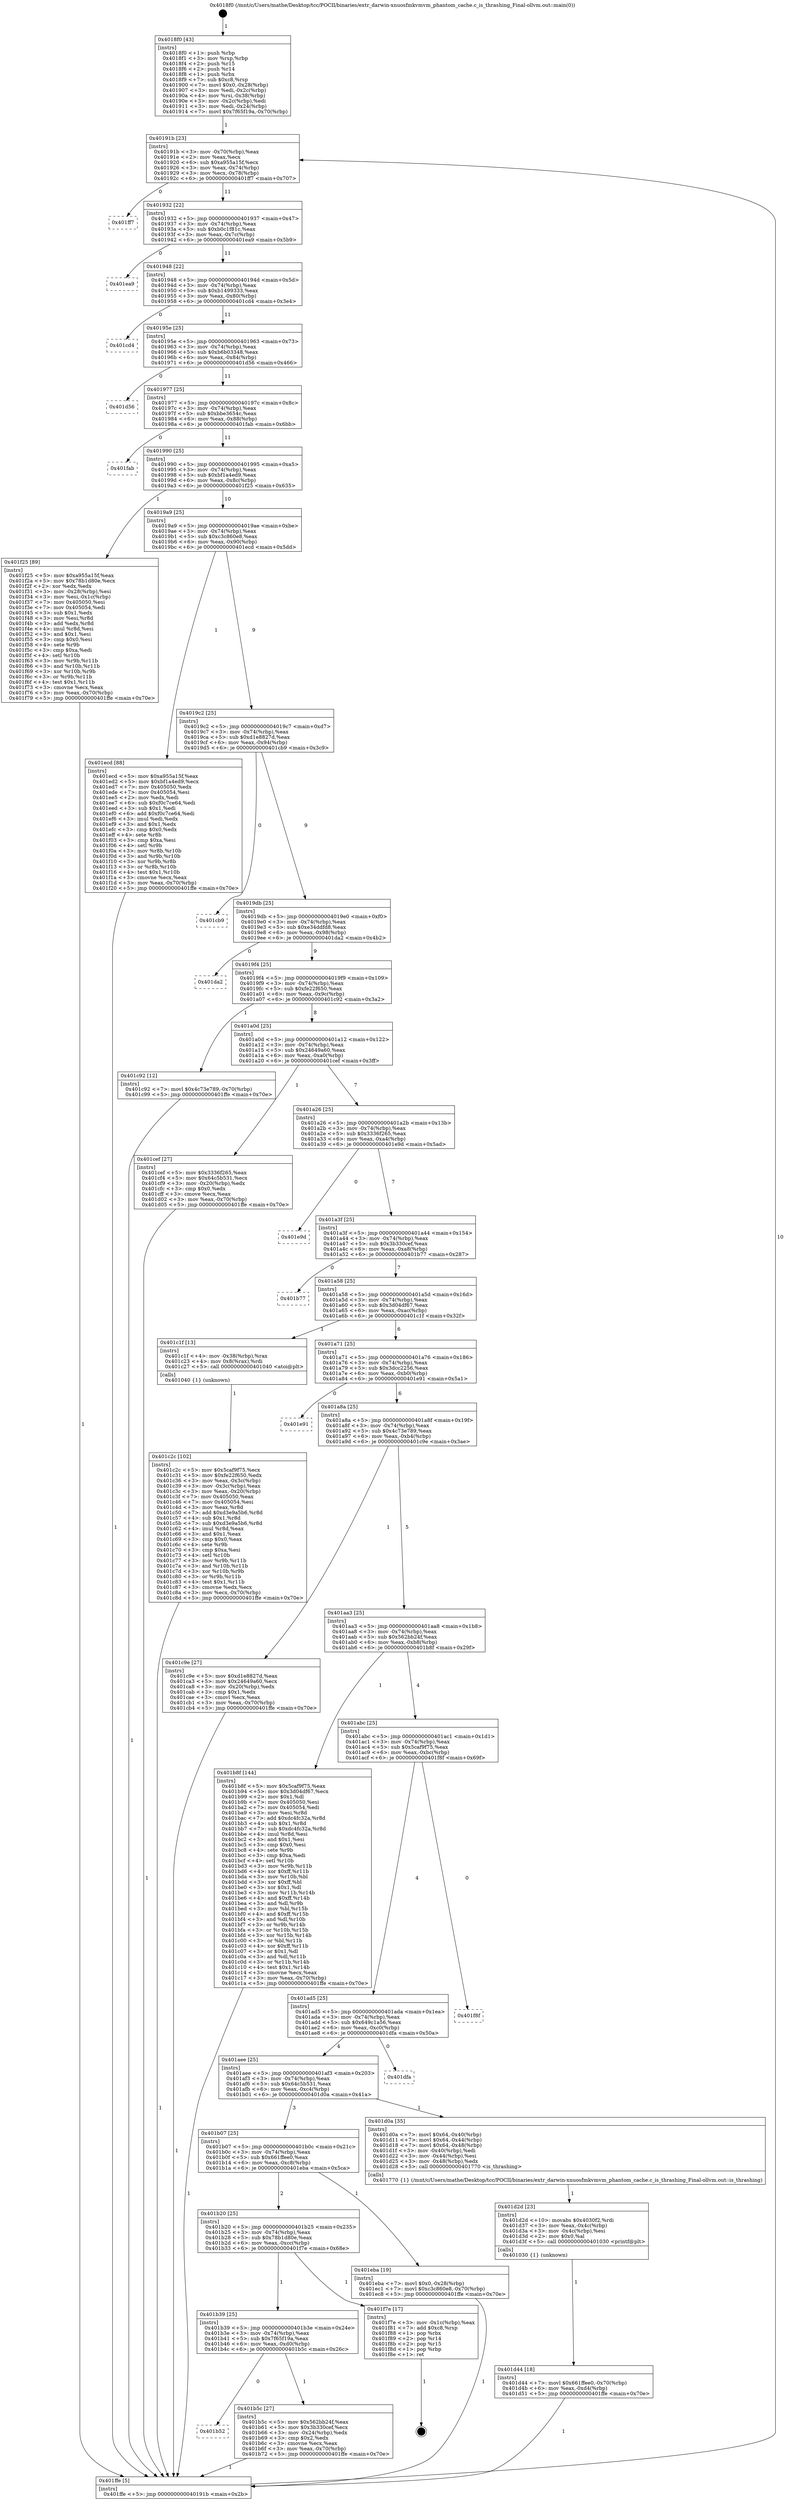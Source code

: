 digraph "0x4018f0" {
  label = "0x4018f0 (/mnt/c/Users/mathe/Desktop/tcc/POCII/binaries/extr_darwin-xnuosfmkvmvm_phantom_cache.c_is_thrashing_Final-ollvm.out::main(0))"
  labelloc = "t"
  node[shape=record]

  Entry [label="",width=0.3,height=0.3,shape=circle,fillcolor=black,style=filled]
  "0x40191b" [label="{
     0x40191b [23]\l
     | [instrs]\l
     &nbsp;&nbsp;0x40191b \<+3\>: mov -0x70(%rbp),%eax\l
     &nbsp;&nbsp;0x40191e \<+2\>: mov %eax,%ecx\l
     &nbsp;&nbsp;0x401920 \<+6\>: sub $0xa955a15f,%ecx\l
     &nbsp;&nbsp;0x401926 \<+3\>: mov %eax,-0x74(%rbp)\l
     &nbsp;&nbsp;0x401929 \<+3\>: mov %ecx,-0x78(%rbp)\l
     &nbsp;&nbsp;0x40192c \<+6\>: je 0000000000401ff7 \<main+0x707\>\l
  }"]
  "0x401ff7" [label="{
     0x401ff7\l
  }", style=dashed]
  "0x401932" [label="{
     0x401932 [22]\l
     | [instrs]\l
     &nbsp;&nbsp;0x401932 \<+5\>: jmp 0000000000401937 \<main+0x47\>\l
     &nbsp;&nbsp;0x401937 \<+3\>: mov -0x74(%rbp),%eax\l
     &nbsp;&nbsp;0x40193a \<+5\>: sub $0xb0c1f81c,%eax\l
     &nbsp;&nbsp;0x40193f \<+3\>: mov %eax,-0x7c(%rbp)\l
     &nbsp;&nbsp;0x401942 \<+6\>: je 0000000000401ea9 \<main+0x5b9\>\l
  }"]
  Exit [label="",width=0.3,height=0.3,shape=circle,fillcolor=black,style=filled,peripheries=2]
  "0x401ea9" [label="{
     0x401ea9\l
  }", style=dashed]
  "0x401948" [label="{
     0x401948 [22]\l
     | [instrs]\l
     &nbsp;&nbsp;0x401948 \<+5\>: jmp 000000000040194d \<main+0x5d\>\l
     &nbsp;&nbsp;0x40194d \<+3\>: mov -0x74(%rbp),%eax\l
     &nbsp;&nbsp;0x401950 \<+5\>: sub $0xb1499333,%eax\l
     &nbsp;&nbsp;0x401955 \<+3\>: mov %eax,-0x80(%rbp)\l
     &nbsp;&nbsp;0x401958 \<+6\>: je 0000000000401cd4 \<main+0x3e4\>\l
  }"]
  "0x401d44" [label="{
     0x401d44 [18]\l
     | [instrs]\l
     &nbsp;&nbsp;0x401d44 \<+7\>: movl $0x661ffee0,-0x70(%rbp)\l
     &nbsp;&nbsp;0x401d4b \<+6\>: mov %eax,-0xd4(%rbp)\l
     &nbsp;&nbsp;0x401d51 \<+5\>: jmp 0000000000401ffe \<main+0x70e\>\l
  }"]
  "0x401cd4" [label="{
     0x401cd4\l
  }", style=dashed]
  "0x40195e" [label="{
     0x40195e [25]\l
     | [instrs]\l
     &nbsp;&nbsp;0x40195e \<+5\>: jmp 0000000000401963 \<main+0x73\>\l
     &nbsp;&nbsp;0x401963 \<+3\>: mov -0x74(%rbp),%eax\l
     &nbsp;&nbsp;0x401966 \<+5\>: sub $0xb6b03348,%eax\l
     &nbsp;&nbsp;0x40196b \<+6\>: mov %eax,-0x84(%rbp)\l
     &nbsp;&nbsp;0x401971 \<+6\>: je 0000000000401d56 \<main+0x466\>\l
  }"]
  "0x401d2d" [label="{
     0x401d2d [23]\l
     | [instrs]\l
     &nbsp;&nbsp;0x401d2d \<+10\>: movabs $0x4030f2,%rdi\l
     &nbsp;&nbsp;0x401d37 \<+3\>: mov %eax,-0x4c(%rbp)\l
     &nbsp;&nbsp;0x401d3a \<+3\>: mov -0x4c(%rbp),%esi\l
     &nbsp;&nbsp;0x401d3d \<+2\>: mov $0x0,%al\l
     &nbsp;&nbsp;0x401d3f \<+5\>: call 0000000000401030 \<printf@plt\>\l
     | [calls]\l
     &nbsp;&nbsp;0x401030 \{1\} (unknown)\l
  }"]
  "0x401d56" [label="{
     0x401d56\l
  }", style=dashed]
  "0x401977" [label="{
     0x401977 [25]\l
     | [instrs]\l
     &nbsp;&nbsp;0x401977 \<+5\>: jmp 000000000040197c \<main+0x8c\>\l
     &nbsp;&nbsp;0x40197c \<+3\>: mov -0x74(%rbp),%eax\l
     &nbsp;&nbsp;0x40197f \<+5\>: sub $0xbbe3654c,%eax\l
     &nbsp;&nbsp;0x401984 \<+6\>: mov %eax,-0x88(%rbp)\l
     &nbsp;&nbsp;0x40198a \<+6\>: je 0000000000401fab \<main+0x6bb\>\l
  }"]
  "0x401c2c" [label="{
     0x401c2c [102]\l
     | [instrs]\l
     &nbsp;&nbsp;0x401c2c \<+5\>: mov $0x5caf9f75,%ecx\l
     &nbsp;&nbsp;0x401c31 \<+5\>: mov $0xfe22f650,%edx\l
     &nbsp;&nbsp;0x401c36 \<+3\>: mov %eax,-0x3c(%rbp)\l
     &nbsp;&nbsp;0x401c39 \<+3\>: mov -0x3c(%rbp),%eax\l
     &nbsp;&nbsp;0x401c3c \<+3\>: mov %eax,-0x20(%rbp)\l
     &nbsp;&nbsp;0x401c3f \<+7\>: mov 0x405050,%eax\l
     &nbsp;&nbsp;0x401c46 \<+7\>: mov 0x405054,%esi\l
     &nbsp;&nbsp;0x401c4d \<+3\>: mov %eax,%r8d\l
     &nbsp;&nbsp;0x401c50 \<+7\>: add $0xd3e9a5b6,%r8d\l
     &nbsp;&nbsp;0x401c57 \<+4\>: sub $0x1,%r8d\l
     &nbsp;&nbsp;0x401c5b \<+7\>: sub $0xd3e9a5b6,%r8d\l
     &nbsp;&nbsp;0x401c62 \<+4\>: imul %r8d,%eax\l
     &nbsp;&nbsp;0x401c66 \<+3\>: and $0x1,%eax\l
     &nbsp;&nbsp;0x401c69 \<+3\>: cmp $0x0,%eax\l
     &nbsp;&nbsp;0x401c6c \<+4\>: sete %r9b\l
     &nbsp;&nbsp;0x401c70 \<+3\>: cmp $0xa,%esi\l
     &nbsp;&nbsp;0x401c73 \<+4\>: setl %r10b\l
     &nbsp;&nbsp;0x401c77 \<+3\>: mov %r9b,%r11b\l
     &nbsp;&nbsp;0x401c7a \<+3\>: and %r10b,%r11b\l
     &nbsp;&nbsp;0x401c7d \<+3\>: xor %r10b,%r9b\l
     &nbsp;&nbsp;0x401c80 \<+3\>: or %r9b,%r11b\l
     &nbsp;&nbsp;0x401c83 \<+4\>: test $0x1,%r11b\l
     &nbsp;&nbsp;0x401c87 \<+3\>: cmovne %edx,%ecx\l
     &nbsp;&nbsp;0x401c8a \<+3\>: mov %ecx,-0x70(%rbp)\l
     &nbsp;&nbsp;0x401c8d \<+5\>: jmp 0000000000401ffe \<main+0x70e\>\l
  }"]
  "0x401fab" [label="{
     0x401fab\l
  }", style=dashed]
  "0x401990" [label="{
     0x401990 [25]\l
     | [instrs]\l
     &nbsp;&nbsp;0x401990 \<+5\>: jmp 0000000000401995 \<main+0xa5\>\l
     &nbsp;&nbsp;0x401995 \<+3\>: mov -0x74(%rbp),%eax\l
     &nbsp;&nbsp;0x401998 \<+5\>: sub $0xbf1a4ed9,%eax\l
     &nbsp;&nbsp;0x40199d \<+6\>: mov %eax,-0x8c(%rbp)\l
     &nbsp;&nbsp;0x4019a3 \<+6\>: je 0000000000401f25 \<main+0x635\>\l
  }"]
  "0x4018f0" [label="{
     0x4018f0 [43]\l
     | [instrs]\l
     &nbsp;&nbsp;0x4018f0 \<+1\>: push %rbp\l
     &nbsp;&nbsp;0x4018f1 \<+3\>: mov %rsp,%rbp\l
     &nbsp;&nbsp;0x4018f4 \<+2\>: push %r15\l
     &nbsp;&nbsp;0x4018f6 \<+2\>: push %r14\l
     &nbsp;&nbsp;0x4018f8 \<+1\>: push %rbx\l
     &nbsp;&nbsp;0x4018f9 \<+7\>: sub $0xc8,%rsp\l
     &nbsp;&nbsp;0x401900 \<+7\>: movl $0x0,-0x28(%rbp)\l
     &nbsp;&nbsp;0x401907 \<+3\>: mov %edi,-0x2c(%rbp)\l
     &nbsp;&nbsp;0x40190a \<+4\>: mov %rsi,-0x38(%rbp)\l
     &nbsp;&nbsp;0x40190e \<+3\>: mov -0x2c(%rbp),%edi\l
     &nbsp;&nbsp;0x401911 \<+3\>: mov %edi,-0x24(%rbp)\l
     &nbsp;&nbsp;0x401914 \<+7\>: movl $0x7f65f19a,-0x70(%rbp)\l
  }"]
  "0x401f25" [label="{
     0x401f25 [89]\l
     | [instrs]\l
     &nbsp;&nbsp;0x401f25 \<+5\>: mov $0xa955a15f,%eax\l
     &nbsp;&nbsp;0x401f2a \<+5\>: mov $0x78b1d80e,%ecx\l
     &nbsp;&nbsp;0x401f2f \<+2\>: xor %edx,%edx\l
     &nbsp;&nbsp;0x401f31 \<+3\>: mov -0x28(%rbp),%esi\l
     &nbsp;&nbsp;0x401f34 \<+3\>: mov %esi,-0x1c(%rbp)\l
     &nbsp;&nbsp;0x401f37 \<+7\>: mov 0x405050,%esi\l
     &nbsp;&nbsp;0x401f3e \<+7\>: mov 0x405054,%edi\l
     &nbsp;&nbsp;0x401f45 \<+3\>: sub $0x1,%edx\l
     &nbsp;&nbsp;0x401f48 \<+3\>: mov %esi,%r8d\l
     &nbsp;&nbsp;0x401f4b \<+3\>: add %edx,%r8d\l
     &nbsp;&nbsp;0x401f4e \<+4\>: imul %r8d,%esi\l
     &nbsp;&nbsp;0x401f52 \<+3\>: and $0x1,%esi\l
     &nbsp;&nbsp;0x401f55 \<+3\>: cmp $0x0,%esi\l
     &nbsp;&nbsp;0x401f58 \<+4\>: sete %r9b\l
     &nbsp;&nbsp;0x401f5c \<+3\>: cmp $0xa,%edi\l
     &nbsp;&nbsp;0x401f5f \<+4\>: setl %r10b\l
     &nbsp;&nbsp;0x401f63 \<+3\>: mov %r9b,%r11b\l
     &nbsp;&nbsp;0x401f66 \<+3\>: and %r10b,%r11b\l
     &nbsp;&nbsp;0x401f69 \<+3\>: xor %r10b,%r9b\l
     &nbsp;&nbsp;0x401f6c \<+3\>: or %r9b,%r11b\l
     &nbsp;&nbsp;0x401f6f \<+4\>: test $0x1,%r11b\l
     &nbsp;&nbsp;0x401f73 \<+3\>: cmovne %ecx,%eax\l
     &nbsp;&nbsp;0x401f76 \<+3\>: mov %eax,-0x70(%rbp)\l
     &nbsp;&nbsp;0x401f79 \<+5\>: jmp 0000000000401ffe \<main+0x70e\>\l
  }"]
  "0x4019a9" [label="{
     0x4019a9 [25]\l
     | [instrs]\l
     &nbsp;&nbsp;0x4019a9 \<+5\>: jmp 00000000004019ae \<main+0xbe\>\l
     &nbsp;&nbsp;0x4019ae \<+3\>: mov -0x74(%rbp),%eax\l
     &nbsp;&nbsp;0x4019b1 \<+5\>: sub $0xc3c860e8,%eax\l
     &nbsp;&nbsp;0x4019b6 \<+6\>: mov %eax,-0x90(%rbp)\l
     &nbsp;&nbsp;0x4019bc \<+6\>: je 0000000000401ecd \<main+0x5dd\>\l
  }"]
  "0x401ffe" [label="{
     0x401ffe [5]\l
     | [instrs]\l
     &nbsp;&nbsp;0x401ffe \<+5\>: jmp 000000000040191b \<main+0x2b\>\l
  }"]
  "0x401ecd" [label="{
     0x401ecd [88]\l
     | [instrs]\l
     &nbsp;&nbsp;0x401ecd \<+5\>: mov $0xa955a15f,%eax\l
     &nbsp;&nbsp;0x401ed2 \<+5\>: mov $0xbf1a4ed9,%ecx\l
     &nbsp;&nbsp;0x401ed7 \<+7\>: mov 0x405050,%edx\l
     &nbsp;&nbsp;0x401ede \<+7\>: mov 0x405054,%esi\l
     &nbsp;&nbsp;0x401ee5 \<+2\>: mov %edx,%edi\l
     &nbsp;&nbsp;0x401ee7 \<+6\>: sub $0xf0c7ce64,%edi\l
     &nbsp;&nbsp;0x401eed \<+3\>: sub $0x1,%edi\l
     &nbsp;&nbsp;0x401ef0 \<+6\>: add $0xf0c7ce64,%edi\l
     &nbsp;&nbsp;0x401ef6 \<+3\>: imul %edi,%edx\l
     &nbsp;&nbsp;0x401ef9 \<+3\>: and $0x1,%edx\l
     &nbsp;&nbsp;0x401efc \<+3\>: cmp $0x0,%edx\l
     &nbsp;&nbsp;0x401eff \<+4\>: sete %r8b\l
     &nbsp;&nbsp;0x401f03 \<+3\>: cmp $0xa,%esi\l
     &nbsp;&nbsp;0x401f06 \<+4\>: setl %r9b\l
     &nbsp;&nbsp;0x401f0a \<+3\>: mov %r8b,%r10b\l
     &nbsp;&nbsp;0x401f0d \<+3\>: and %r9b,%r10b\l
     &nbsp;&nbsp;0x401f10 \<+3\>: xor %r9b,%r8b\l
     &nbsp;&nbsp;0x401f13 \<+3\>: or %r8b,%r10b\l
     &nbsp;&nbsp;0x401f16 \<+4\>: test $0x1,%r10b\l
     &nbsp;&nbsp;0x401f1a \<+3\>: cmovne %ecx,%eax\l
     &nbsp;&nbsp;0x401f1d \<+3\>: mov %eax,-0x70(%rbp)\l
     &nbsp;&nbsp;0x401f20 \<+5\>: jmp 0000000000401ffe \<main+0x70e\>\l
  }"]
  "0x4019c2" [label="{
     0x4019c2 [25]\l
     | [instrs]\l
     &nbsp;&nbsp;0x4019c2 \<+5\>: jmp 00000000004019c7 \<main+0xd7\>\l
     &nbsp;&nbsp;0x4019c7 \<+3\>: mov -0x74(%rbp),%eax\l
     &nbsp;&nbsp;0x4019ca \<+5\>: sub $0xd1e8827d,%eax\l
     &nbsp;&nbsp;0x4019cf \<+6\>: mov %eax,-0x94(%rbp)\l
     &nbsp;&nbsp;0x4019d5 \<+6\>: je 0000000000401cb9 \<main+0x3c9\>\l
  }"]
  "0x401b52" [label="{
     0x401b52\l
  }", style=dashed]
  "0x401cb9" [label="{
     0x401cb9\l
  }", style=dashed]
  "0x4019db" [label="{
     0x4019db [25]\l
     | [instrs]\l
     &nbsp;&nbsp;0x4019db \<+5\>: jmp 00000000004019e0 \<main+0xf0\>\l
     &nbsp;&nbsp;0x4019e0 \<+3\>: mov -0x74(%rbp),%eax\l
     &nbsp;&nbsp;0x4019e3 \<+5\>: sub $0xe34ddfd8,%eax\l
     &nbsp;&nbsp;0x4019e8 \<+6\>: mov %eax,-0x98(%rbp)\l
     &nbsp;&nbsp;0x4019ee \<+6\>: je 0000000000401da2 \<main+0x4b2\>\l
  }"]
  "0x401b5c" [label="{
     0x401b5c [27]\l
     | [instrs]\l
     &nbsp;&nbsp;0x401b5c \<+5\>: mov $0x562bb24f,%eax\l
     &nbsp;&nbsp;0x401b61 \<+5\>: mov $0x3b330cef,%ecx\l
     &nbsp;&nbsp;0x401b66 \<+3\>: mov -0x24(%rbp),%edx\l
     &nbsp;&nbsp;0x401b69 \<+3\>: cmp $0x2,%edx\l
     &nbsp;&nbsp;0x401b6c \<+3\>: cmovne %ecx,%eax\l
     &nbsp;&nbsp;0x401b6f \<+3\>: mov %eax,-0x70(%rbp)\l
     &nbsp;&nbsp;0x401b72 \<+5\>: jmp 0000000000401ffe \<main+0x70e\>\l
  }"]
  "0x401da2" [label="{
     0x401da2\l
  }", style=dashed]
  "0x4019f4" [label="{
     0x4019f4 [25]\l
     | [instrs]\l
     &nbsp;&nbsp;0x4019f4 \<+5\>: jmp 00000000004019f9 \<main+0x109\>\l
     &nbsp;&nbsp;0x4019f9 \<+3\>: mov -0x74(%rbp),%eax\l
     &nbsp;&nbsp;0x4019fc \<+5\>: sub $0xfe22f650,%eax\l
     &nbsp;&nbsp;0x401a01 \<+6\>: mov %eax,-0x9c(%rbp)\l
     &nbsp;&nbsp;0x401a07 \<+6\>: je 0000000000401c92 \<main+0x3a2\>\l
  }"]
  "0x401b39" [label="{
     0x401b39 [25]\l
     | [instrs]\l
     &nbsp;&nbsp;0x401b39 \<+5\>: jmp 0000000000401b3e \<main+0x24e\>\l
     &nbsp;&nbsp;0x401b3e \<+3\>: mov -0x74(%rbp),%eax\l
     &nbsp;&nbsp;0x401b41 \<+5\>: sub $0x7f65f19a,%eax\l
     &nbsp;&nbsp;0x401b46 \<+6\>: mov %eax,-0xd0(%rbp)\l
     &nbsp;&nbsp;0x401b4c \<+6\>: je 0000000000401b5c \<main+0x26c\>\l
  }"]
  "0x401c92" [label="{
     0x401c92 [12]\l
     | [instrs]\l
     &nbsp;&nbsp;0x401c92 \<+7\>: movl $0x4c73e789,-0x70(%rbp)\l
     &nbsp;&nbsp;0x401c99 \<+5\>: jmp 0000000000401ffe \<main+0x70e\>\l
  }"]
  "0x401a0d" [label="{
     0x401a0d [25]\l
     | [instrs]\l
     &nbsp;&nbsp;0x401a0d \<+5\>: jmp 0000000000401a12 \<main+0x122\>\l
     &nbsp;&nbsp;0x401a12 \<+3\>: mov -0x74(%rbp),%eax\l
     &nbsp;&nbsp;0x401a15 \<+5\>: sub $0x24649a60,%eax\l
     &nbsp;&nbsp;0x401a1a \<+6\>: mov %eax,-0xa0(%rbp)\l
     &nbsp;&nbsp;0x401a20 \<+6\>: je 0000000000401cef \<main+0x3ff\>\l
  }"]
  "0x401f7e" [label="{
     0x401f7e [17]\l
     | [instrs]\l
     &nbsp;&nbsp;0x401f7e \<+3\>: mov -0x1c(%rbp),%eax\l
     &nbsp;&nbsp;0x401f81 \<+7\>: add $0xc8,%rsp\l
     &nbsp;&nbsp;0x401f88 \<+1\>: pop %rbx\l
     &nbsp;&nbsp;0x401f89 \<+2\>: pop %r14\l
     &nbsp;&nbsp;0x401f8b \<+2\>: pop %r15\l
     &nbsp;&nbsp;0x401f8d \<+1\>: pop %rbp\l
     &nbsp;&nbsp;0x401f8e \<+1\>: ret\l
  }"]
  "0x401cef" [label="{
     0x401cef [27]\l
     | [instrs]\l
     &nbsp;&nbsp;0x401cef \<+5\>: mov $0x3336f265,%eax\l
     &nbsp;&nbsp;0x401cf4 \<+5\>: mov $0x64c5b531,%ecx\l
     &nbsp;&nbsp;0x401cf9 \<+3\>: mov -0x20(%rbp),%edx\l
     &nbsp;&nbsp;0x401cfc \<+3\>: cmp $0x0,%edx\l
     &nbsp;&nbsp;0x401cff \<+3\>: cmove %ecx,%eax\l
     &nbsp;&nbsp;0x401d02 \<+3\>: mov %eax,-0x70(%rbp)\l
     &nbsp;&nbsp;0x401d05 \<+5\>: jmp 0000000000401ffe \<main+0x70e\>\l
  }"]
  "0x401a26" [label="{
     0x401a26 [25]\l
     | [instrs]\l
     &nbsp;&nbsp;0x401a26 \<+5\>: jmp 0000000000401a2b \<main+0x13b\>\l
     &nbsp;&nbsp;0x401a2b \<+3\>: mov -0x74(%rbp),%eax\l
     &nbsp;&nbsp;0x401a2e \<+5\>: sub $0x3336f265,%eax\l
     &nbsp;&nbsp;0x401a33 \<+6\>: mov %eax,-0xa4(%rbp)\l
     &nbsp;&nbsp;0x401a39 \<+6\>: je 0000000000401e9d \<main+0x5ad\>\l
  }"]
  "0x401b20" [label="{
     0x401b20 [25]\l
     | [instrs]\l
     &nbsp;&nbsp;0x401b20 \<+5\>: jmp 0000000000401b25 \<main+0x235\>\l
     &nbsp;&nbsp;0x401b25 \<+3\>: mov -0x74(%rbp),%eax\l
     &nbsp;&nbsp;0x401b28 \<+5\>: sub $0x78b1d80e,%eax\l
     &nbsp;&nbsp;0x401b2d \<+6\>: mov %eax,-0xcc(%rbp)\l
     &nbsp;&nbsp;0x401b33 \<+6\>: je 0000000000401f7e \<main+0x68e\>\l
  }"]
  "0x401e9d" [label="{
     0x401e9d\l
  }", style=dashed]
  "0x401a3f" [label="{
     0x401a3f [25]\l
     | [instrs]\l
     &nbsp;&nbsp;0x401a3f \<+5\>: jmp 0000000000401a44 \<main+0x154\>\l
     &nbsp;&nbsp;0x401a44 \<+3\>: mov -0x74(%rbp),%eax\l
     &nbsp;&nbsp;0x401a47 \<+5\>: sub $0x3b330cef,%eax\l
     &nbsp;&nbsp;0x401a4c \<+6\>: mov %eax,-0xa8(%rbp)\l
     &nbsp;&nbsp;0x401a52 \<+6\>: je 0000000000401b77 \<main+0x287\>\l
  }"]
  "0x401eba" [label="{
     0x401eba [19]\l
     | [instrs]\l
     &nbsp;&nbsp;0x401eba \<+7\>: movl $0x0,-0x28(%rbp)\l
     &nbsp;&nbsp;0x401ec1 \<+7\>: movl $0xc3c860e8,-0x70(%rbp)\l
     &nbsp;&nbsp;0x401ec8 \<+5\>: jmp 0000000000401ffe \<main+0x70e\>\l
  }"]
  "0x401b77" [label="{
     0x401b77\l
  }", style=dashed]
  "0x401a58" [label="{
     0x401a58 [25]\l
     | [instrs]\l
     &nbsp;&nbsp;0x401a58 \<+5\>: jmp 0000000000401a5d \<main+0x16d\>\l
     &nbsp;&nbsp;0x401a5d \<+3\>: mov -0x74(%rbp),%eax\l
     &nbsp;&nbsp;0x401a60 \<+5\>: sub $0x3d04df67,%eax\l
     &nbsp;&nbsp;0x401a65 \<+6\>: mov %eax,-0xac(%rbp)\l
     &nbsp;&nbsp;0x401a6b \<+6\>: je 0000000000401c1f \<main+0x32f\>\l
  }"]
  "0x401b07" [label="{
     0x401b07 [25]\l
     | [instrs]\l
     &nbsp;&nbsp;0x401b07 \<+5\>: jmp 0000000000401b0c \<main+0x21c\>\l
     &nbsp;&nbsp;0x401b0c \<+3\>: mov -0x74(%rbp),%eax\l
     &nbsp;&nbsp;0x401b0f \<+5\>: sub $0x661ffee0,%eax\l
     &nbsp;&nbsp;0x401b14 \<+6\>: mov %eax,-0xc8(%rbp)\l
     &nbsp;&nbsp;0x401b1a \<+6\>: je 0000000000401eba \<main+0x5ca\>\l
  }"]
  "0x401c1f" [label="{
     0x401c1f [13]\l
     | [instrs]\l
     &nbsp;&nbsp;0x401c1f \<+4\>: mov -0x38(%rbp),%rax\l
     &nbsp;&nbsp;0x401c23 \<+4\>: mov 0x8(%rax),%rdi\l
     &nbsp;&nbsp;0x401c27 \<+5\>: call 0000000000401040 \<atoi@plt\>\l
     | [calls]\l
     &nbsp;&nbsp;0x401040 \{1\} (unknown)\l
  }"]
  "0x401a71" [label="{
     0x401a71 [25]\l
     | [instrs]\l
     &nbsp;&nbsp;0x401a71 \<+5\>: jmp 0000000000401a76 \<main+0x186\>\l
     &nbsp;&nbsp;0x401a76 \<+3\>: mov -0x74(%rbp),%eax\l
     &nbsp;&nbsp;0x401a79 \<+5\>: sub $0x3dcc2256,%eax\l
     &nbsp;&nbsp;0x401a7e \<+6\>: mov %eax,-0xb0(%rbp)\l
     &nbsp;&nbsp;0x401a84 \<+6\>: je 0000000000401e91 \<main+0x5a1\>\l
  }"]
  "0x401d0a" [label="{
     0x401d0a [35]\l
     | [instrs]\l
     &nbsp;&nbsp;0x401d0a \<+7\>: movl $0x64,-0x40(%rbp)\l
     &nbsp;&nbsp;0x401d11 \<+7\>: movl $0x64,-0x44(%rbp)\l
     &nbsp;&nbsp;0x401d18 \<+7\>: movl $0x64,-0x48(%rbp)\l
     &nbsp;&nbsp;0x401d1f \<+3\>: mov -0x40(%rbp),%edi\l
     &nbsp;&nbsp;0x401d22 \<+3\>: mov -0x44(%rbp),%esi\l
     &nbsp;&nbsp;0x401d25 \<+3\>: mov -0x48(%rbp),%edx\l
     &nbsp;&nbsp;0x401d28 \<+5\>: call 0000000000401770 \<is_thrashing\>\l
     | [calls]\l
     &nbsp;&nbsp;0x401770 \{1\} (/mnt/c/Users/mathe/Desktop/tcc/POCII/binaries/extr_darwin-xnuosfmkvmvm_phantom_cache.c_is_thrashing_Final-ollvm.out::is_thrashing)\l
  }"]
  "0x401e91" [label="{
     0x401e91\l
  }", style=dashed]
  "0x401a8a" [label="{
     0x401a8a [25]\l
     | [instrs]\l
     &nbsp;&nbsp;0x401a8a \<+5\>: jmp 0000000000401a8f \<main+0x19f\>\l
     &nbsp;&nbsp;0x401a8f \<+3\>: mov -0x74(%rbp),%eax\l
     &nbsp;&nbsp;0x401a92 \<+5\>: sub $0x4c73e789,%eax\l
     &nbsp;&nbsp;0x401a97 \<+6\>: mov %eax,-0xb4(%rbp)\l
     &nbsp;&nbsp;0x401a9d \<+6\>: je 0000000000401c9e \<main+0x3ae\>\l
  }"]
  "0x401aee" [label="{
     0x401aee [25]\l
     | [instrs]\l
     &nbsp;&nbsp;0x401aee \<+5\>: jmp 0000000000401af3 \<main+0x203\>\l
     &nbsp;&nbsp;0x401af3 \<+3\>: mov -0x74(%rbp),%eax\l
     &nbsp;&nbsp;0x401af6 \<+5\>: sub $0x64c5b531,%eax\l
     &nbsp;&nbsp;0x401afb \<+6\>: mov %eax,-0xc4(%rbp)\l
     &nbsp;&nbsp;0x401b01 \<+6\>: je 0000000000401d0a \<main+0x41a\>\l
  }"]
  "0x401c9e" [label="{
     0x401c9e [27]\l
     | [instrs]\l
     &nbsp;&nbsp;0x401c9e \<+5\>: mov $0xd1e8827d,%eax\l
     &nbsp;&nbsp;0x401ca3 \<+5\>: mov $0x24649a60,%ecx\l
     &nbsp;&nbsp;0x401ca8 \<+3\>: mov -0x20(%rbp),%edx\l
     &nbsp;&nbsp;0x401cab \<+3\>: cmp $0x1,%edx\l
     &nbsp;&nbsp;0x401cae \<+3\>: cmovl %ecx,%eax\l
     &nbsp;&nbsp;0x401cb1 \<+3\>: mov %eax,-0x70(%rbp)\l
     &nbsp;&nbsp;0x401cb4 \<+5\>: jmp 0000000000401ffe \<main+0x70e\>\l
  }"]
  "0x401aa3" [label="{
     0x401aa3 [25]\l
     | [instrs]\l
     &nbsp;&nbsp;0x401aa3 \<+5\>: jmp 0000000000401aa8 \<main+0x1b8\>\l
     &nbsp;&nbsp;0x401aa8 \<+3\>: mov -0x74(%rbp),%eax\l
     &nbsp;&nbsp;0x401aab \<+5\>: sub $0x562bb24f,%eax\l
     &nbsp;&nbsp;0x401ab0 \<+6\>: mov %eax,-0xb8(%rbp)\l
     &nbsp;&nbsp;0x401ab6 \<+6\>: je 0000000000401b8f \<main+0x29f\>\l
  }"]
  "0x401dfa" [label="{
     0x401dfa\l
  }", style=dashed]
  "0x401b8f" [label="{
     0x401b8f [144]\l
     | [instrs]\l
     &nbsp;&nbsp;0x401b8f \<+5\>: mov $0x5caf9f75,%eax\l
     &nbsp;&nbsp;0x401b94 \<+5\>: mov $0x3d04df67,%ecx\l
     &nbsp;&nbsp;0x401b99 \<+2\>: mov $0x1,%dl\l
     &nbsp;&nbsp;0x401b9b \<+7\>: mov 0x405050,%esi\l
     &nbsp;&nbsp;0x401ba2 \<+7\>: mov 0x405054,%edi\l
     &nbsp;&nbsp;0x401ba9 \<+3\>: mov %esi,%r8d\l
     &nbsp;&nbsp;0x401bac \<+7\>: add $0xdc4fc32a,%r8d\l
     &nbsp;&nbsp;0x401bb3 \<+4\>: sub $0x1,%r8d\l
     &nbsp;&nbsp;0x401bb7 \<+7\>: sub $0xdc4fc32a,%r8d\l
     &nbsp;&nbsp;0x401bbe \<+4\>: imul %r8d,%esi\l
     &nbsp;&nbsp;0x401bc2 \<+3\>: and $0x1,%esi\l
     &nbsp;&nbsp;0x401bc5 \<+3\>: cmp $0x0,%esi\l
     &nbsp;&nbsp;0x401bc8 \<+4\>: sete %r9b\l
     &nbsp;&nbsp;0x401bcc \<+3\>: cmp $0xa,%edi\l
     &nbsp;&nbsp;0x401bcf \<+4\>: setl %r10b\l
     &nbsp;&nbsp;0x401bd3 \<+3\>: mov %r9b,%r11b\l
     &nbsp;&nbsp;0x401bd6 \<+4\>: xor $0xff,%r11b\l
     &nbsp;&nbsp;0x401bda \<+3\>: mov %r10b,%bl\l
     &nbsp;&nbsp;0x401bdd \<+3\>: xor $0xff,%bl\l
     &nbsp;&nbsp;0x401be0 \<+3\>: xor $0x1,%dl\l
     &nbsp;&nbsp;0x401be3 \<+3\>: mov %r11b,%r14b\l
     &nbsp;&nbsp;0x401be6 \<+4\>: and $0xff,%r14b\l
     &nbsp;&nbsp;0x401bea \<+3\>: and %dl,%r9b\l
     &nbsp;&nbsp;0x401bed \<+3\>: mov %bl,%r15b\l
     &nbsp;&nbsp;0x401bf0 \<+4\>: and $0xff,%r15b\l
     &nbsp;&nbsp;0x401bf4 \<+3\>: and %dl,%r10b\l
     &nbsp;&nbsp;0x401bf7 \<+3\>: or %r9b,%r14b\l
     &nbsp;&nbsp;0x401bfa \<+3\>: or %r10b,%r15b\l
     &nbsp;&nbsp;0x401bfd \<+3\>: xor %r15b,%r14b\l
     &nbsp;&nbsp;0x401c00 \<+3\>: or %bl,%r11b\l
     &nbsp;&nbsp;0x401c03 \<+4\>: xor $0xff,%r11b\l
     &nbsp;&nbsp;0x401c07 \<+3\>: or $0x1,%dl\l
     &nbsp;&nbsp;0x401c0a \<+3\>: and %dl,%r11b\l
     &nbsp;&nbsp;0x401c0d \<+3\>: or %r11b,%r14b\l
     &nbsp;&nbsp;0x401c10 \<+4\>: test $0x1,%r14b\l
     &nbsp;&nbsp;0x401c14 \<+3\>: cmovne %ecx,%eax\l
     &nbsp;&nbsp;0x401c17 \<+3\>: mov %eax,-0x70(%rbp)\l
     &nbsp;&nbsp;0x401c1a \<+5\>: jmp 0000000000401ffe \<main+0x70e\>\l
  }"]
  "0x401abc" [label="{
     0x401abc [25]\l
     | [instrs]\l
     &nbsp;&nbsp;0x401abc \<+5\>: jmp 0000000000401ac1 \<main+0x1d1\>\l
     &nbsp;&nbsp;0x401ac1 \<+3\>: mov -0x74(%rbp),%eax\l
     &nbsp;&nbsp;0x401ac4 \<+5\>: sub $0x5caf9f75,%eax\l
     &nbsp;&nbsp;0x401ac9 \<+6\>: mov %eax,-0xbc(%rbp)\l
     &nbsp;&nbsp;0x401acf \<+6\>: je 0000000000401f8f \<main+0x69f\>\l
  }"]
  "0x401ad5" [label="{
     0x401ad5 [25]\l
     | [instrs]\l
     &nbsp;&nbsp;0x401ad5 \<+5\>: jmp 0000000000401ada \<main+0x1ea\>\l
     &nbsp;&nbsp;0x401ada \<+3\>: mov -0x74(%rbp),%eax\l
     &nbsp;&nbsp;0x401add \<+5\>: sub $0x649c1a56,%eax\l
     &nbsp;&nbsp;0x401ae2 \<+6\>: mov %eax,-0xc0(%rbp)\l
     &nbsp;&nbsp;0x401ae8 \<+6\>: je 0000000000401dfa \<main+0x50a\>\l
  }"]
  "0x401f8f" [label="{
     0x401f8f\l
  }", style=dashed]
  Entry -> "0x4018f0" [label=" 1"]
  "0x40191b" -> "0x401ff7" [label=" 0"]
  "0x40191b" -> "0x401932" [label=" 11"]
  "0x401f7e" -> Exit [label=" 1"]
  "0x401932" -> "0x401ea9" [label=" 0"]
  "0x401932" -> "0x401948" [label=" 11"]
  "0x401f25" -> "0x401ffe" [label=" 1"]
  "0x401948" -> "0x401cd4" [label=" 0"]
  "0x401948" -> "0x40195e" [label=" 11"]
  "0x401ecd" -> "0x401ffe" [label=" 1"]
  "0x40195e" -> "0x401d56" [label=" 0"]
  "0x40195e" -> "0x401977" [label=" 11"]
  "0x401eba" -> "0x401ffe" [label=" 1"]
  "0x401977" -> "0x401fab" [label=" 0"]
  "0x401977" -> "0x401990" [label=" 11"]
  "0x401d44" -> "0x401ffe" [label=" 1"]
  "0x401990" -> "0x401f25" [label=" 1"]
  "0x401990" -> "0x4019a9" [label=" 10"]
  "0x401d2d" -> "0x401d44" [label=" 1"]
  "0x4019a9" -> "0x401ecd" [label=" 1"]
  "0x4019a9" -> "0x4019c2" [label=" 9"]
  "0x401d0a" -> "0x401d2d" [label=" 1"]
  "0x4019c2" -> "0x401cb9" [label=" 0"]
  "0x4019c2" -> "0x4019db" [label=" 9"]
  "0x401cef" -> "0x401ffe" [label=" 1"]
  "0x4019db" -> "0x401da2" [label=" 0"]
  "0x4019db" -> "0x4019f4" [label=" 9"]
  "0x401c9e" -> "0x401ffe" [label=" 1"]
  "0x4019f4" -> "0x401c92" [label=" 1"]
  "0x4019f4" -> "0x401a0d" [label=" 8"]
  "0x401c2c" -> "0x401ffe" [label=" 1"]
  "0x401a0d" -> "0x401cef" [label=" 1"]
  "0x401a0d" -> "0x401a26" [label=" 7"]
  "0x401c1f" -> "0x401c2c" [label=" 1"]
  "0x401a26" -> "0x401e9d" [label=" 0"]
  "0x401a26" -> "0x401a3f" [label=" 7"]
  "0x401ffe" -> "0x40191b" [label=" 10"]
  "0x401a3f" -> "0x401b77" [label=" 0"]
  "0x401a3f" -> "0x401a58" [label=" 7"]
  "0x4018f0" -> "0x40191b" [label=" 1"]
  "0x401a58" -> "0x401c1f" [label=" 1"]
  "0x401a58" -> "0x401a71" [label=" 6"]
  "0x401b39" -> "0x401b52" [label=" 0"]
  "0x401a71" -> "0x401e91" [label=" 0"]
  "0x401a71" -> "0x401a8a" [label=" 6"]
  "0x401b39" -> "0x401b5c" [label=" 1"]
  "0x401a8a" -> "0x401c9e" [label=" 1"]
  "0x401a8a" -> "0x401aa3" [label=" 5"]
  "0x401b20" -> "0x401b39" [label=" 1"]
  "0x401aa3" -> "0x401b8f" [label=" 1"]
  "0x401aa3" -> "0x401abc" [label=" 4"]
  "0x401b20" -> "0x401f7e" [label=" 1"]
  "0x401abc" -> "0x401f8f" [label=" 0"]
  "0x401abc" -> "0x401ad5" [label=" 4"]
  "0x401b8f" -> "0x401ffe" [label=" 1"]
  "0x401ad5" -> "0x401dfa" [label=" 0"]
  "0x401ad5" -> "0x401aee" [label=" 4"]
  "0x401c92" -> "0x401ffe" [label=" 1"]
  "0x401aee" -> "0x401d0a" [label=" 1"]
  "0x401aee" -> "0x401b07" [label=" 3"]
  "0x401b5c" -> "0x401ffe" [label=" 1"]
  "0x401b07" -> "0x401eba" [label=" 1"]
  "0x401b07" -> "0x401b20" [label=" 2"]
}
